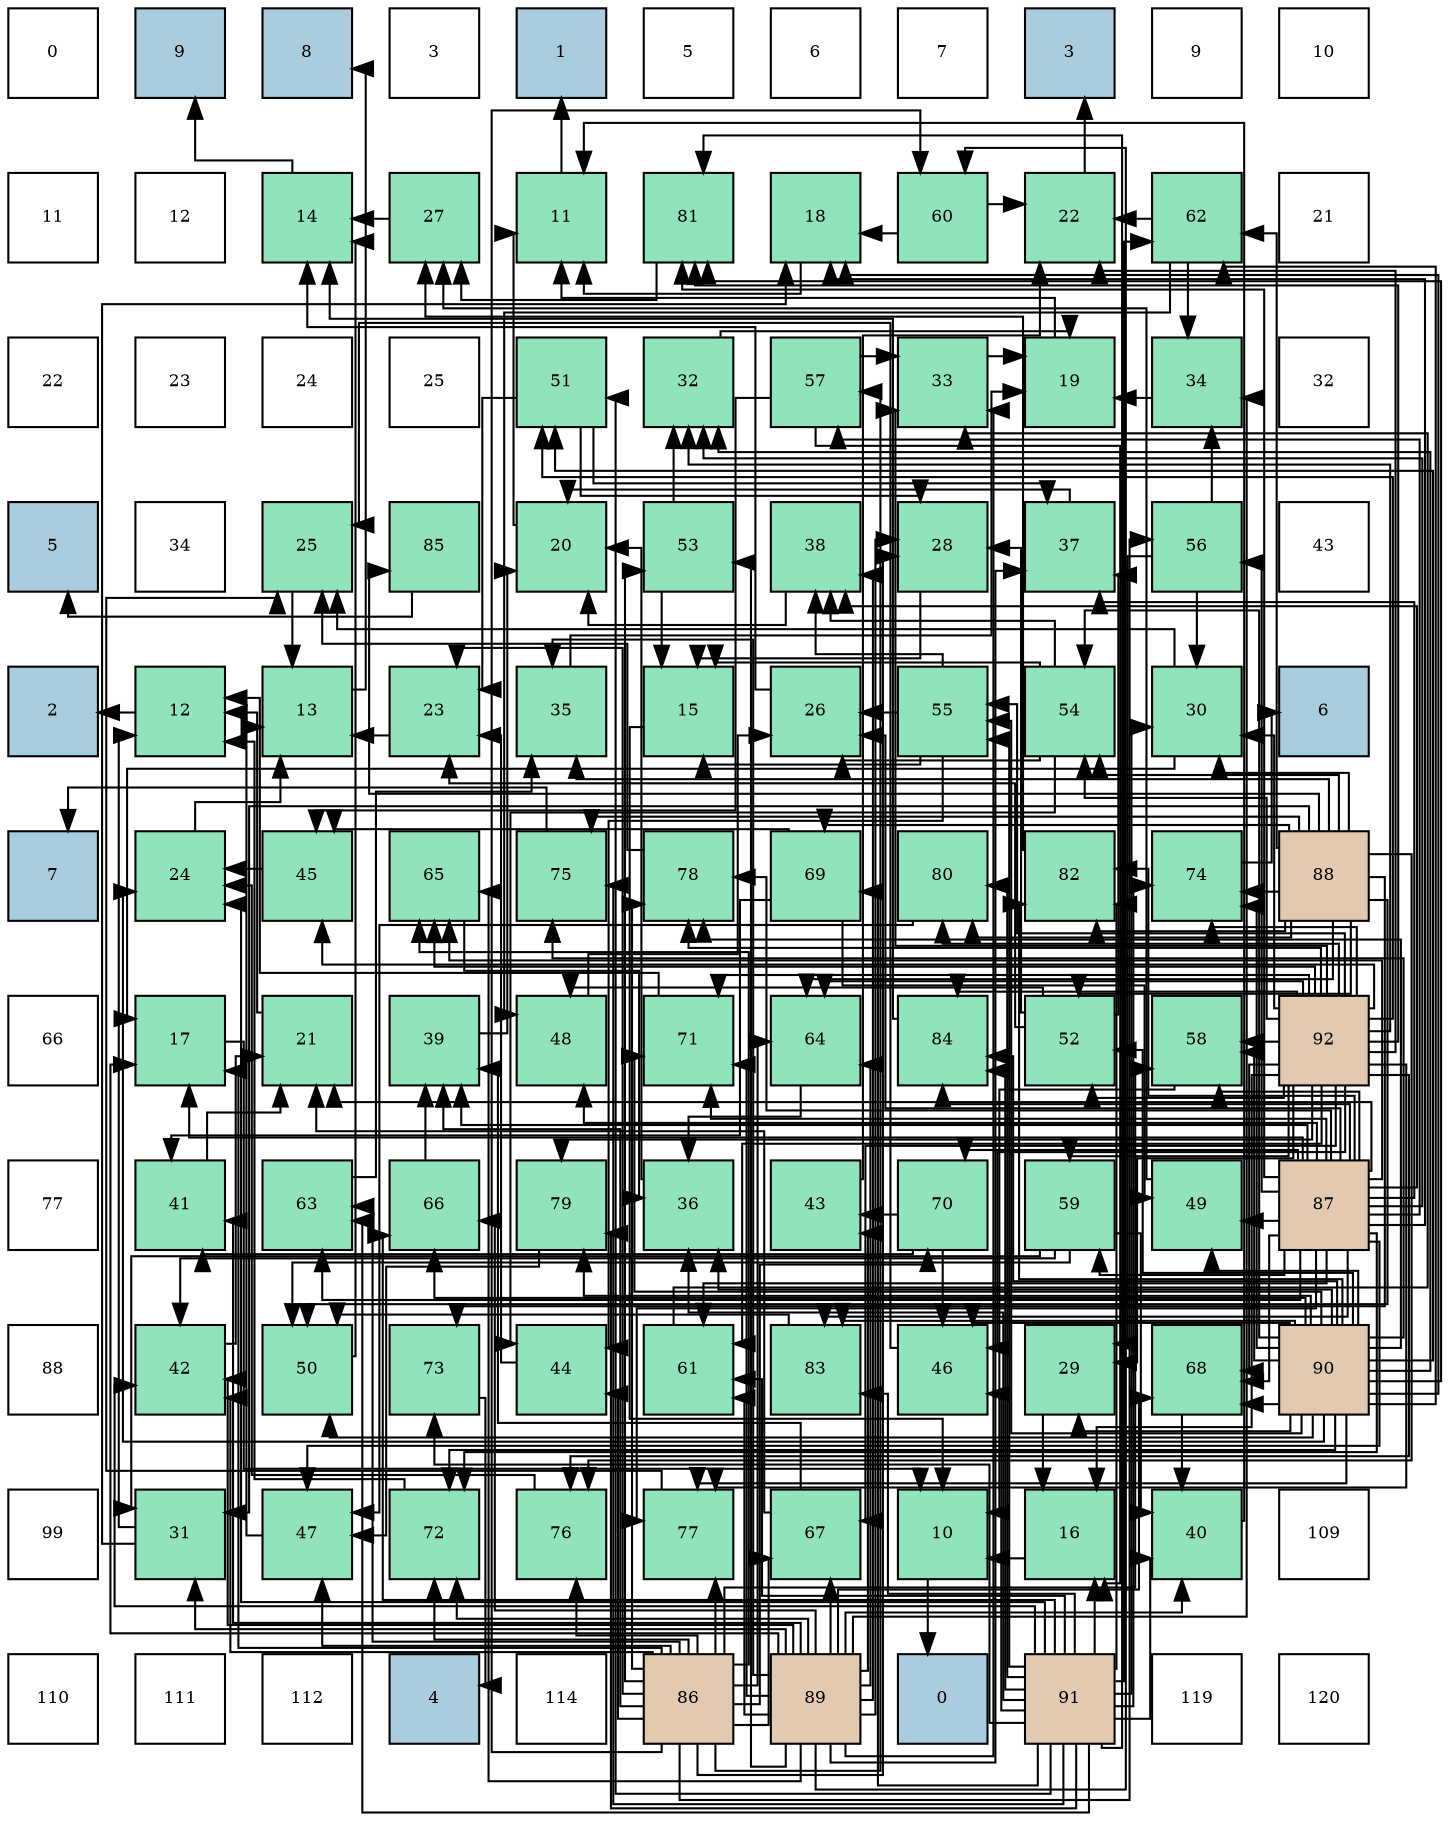 digraph layout{
 rankdir=TB;
 splines=ortho;
 node [style=filled shape=square fixedsize=true width=0.6];
0[label="0", fontsize=8, fillcolor="#ffffff"];
1[label="9", fontsize=8, fillcolor="#a9ccde"];
2[label="8", fontsize=8, fillcolor="#a9ccde"];
3[label="3", fontsize=8, fillcolor="#ffffff"];
4[label="1", fontsize=8, fillcolor="#a9ccde"];
5[label="5", fontsize=8, fillcolor="#ffffff"];
6[label="6", fontsize=8, fillcolor="#ffffff"];
7[label="7", fontsize=8, fillcolor="#ffffff"];
8[label="3", fontsize=8, fillcolor="#a9ccde"];
9[label="9", fontsize=8, fillcolor="#ffffff"];
10[label="10", fontsize=8, fillcolor="#ffffff"];
11[label="11", fontsize=8, fillcolor="#ffffff"];
12[label="12", fontsize=8, fillcolor="#ffffff"];
13[label="14", fontsize=8, fillcolor="#91e3bb"];
14[label="27", fontsize=8, fillcolor="#91e3bb"];
15[label="11", fontsize=8, fillcolor="#91e3bb"];
16[label="81", fontsize=8, fillcolor="#91e3bb"];
17[label="18", fontsize=8, fillcolor="#91e3bb"];
18[label="60", fontsize=8, fillcolor="#91e3bb"];
19[label="22", fontsize=8, fillcolor="#91e3bb"];
20[label="62", fontsize=8, fillcolor="#91e3bb"];
21[label="21", fontsize=8, fillcolor="#ffffff"];
22[label="22", fontsize=8, fillcolor="#ffffff"];
23[label="23", fontsize=8, fillcolor="#ffffff"];
24[label="24", fontsize=8, fillcolor="#ffffff"];
25[label="25", fontsize=8, fillcolor="#ffffff"];
26[label="51", fontsize=8, fillcolor="#91e3bb"];
27[label="32", fontsize=8, fillcolor="#91e3bb"];
28[label="57", fontsize=8, fillcolor="#91e3bb"];
29[label="33", fontsize=8, fillcolor="#91e3bb"];
30[label="19", fontsize=8, fillcolor="#91e3bb"];
31[label="34", fontsize=8, fillcolor="#91e3bb"];
32[label="32", fontsize=8, fillcolor="#ffffff"];
33[label="5", fontsize=8, fillcolor="#a9ccde"];
34[label="34", fontsize=8, fillcolor="#ffffff"];
35[label="25", fontsize=8, fillcolor="#91e3bb"];
36[label="85", fontsize=8, fillcolor="#91e3bb"];
37[label="20", fontsize=8, fillcolor="#91e3bb"];
38[label="53", fontsize=8, fillcolor="#91e3bb"];
39[label="38", fontsize=8, fillcolor="#91e3bb"];
40[label="28", fontsize=8, fillcolor="#91e3bb"];
41[label="37", fontsize=8, fillcolor="#91e3bb"];
42[label="56", fontsize=8, fillcolor="#91e3bb"];
43[label="43", fontsize=8, fillcolor="#ffffff"];
44[label="2", fontsize=8, fillcolor="#a9ccde"];
45[label="12", fontsize=8, fillcolor="#91e3bb"];
46[label="13", fontsize=8, fillcolor="#91e3bb"];
47[label="23", fontsize=8, fillcolor="#91e3bb"];
48[label="35", fontsize=8, fillcolor="#91e3bb"];
49[label="15", fontsize=8, fillcolor="#91e3bb"];
50[label="26", fontsize=8, fillcolor="#91e3bb"];
51[label="55", fontsize=8, fillcolor="#91e3bb"];
52[label="54", fontsize=8, fillcolor="#91e3bb"];
53[label="30", fontsize=8, fillcolor="#91e3bb"];
54[label="6", fontsize=8, fillcolor="#a9ccde"];
55[label="7", fontsize=8, fillcolor="#a9ccde"];
56[label="24", fontsize=8, fillcolor="#91e3bb"];
57[label="45", fontsize=8, fillcolor="#91e3bb"];
58[label="65", fontsize=8, fillcolor="#91e3bb"];
59[label="75", fontsize=8, fillcolor="#91e3bb"];
60[label="78", fontsize=8, fillcolor="#91e3bb"];
61[label="69", fontsize=8, fillcolor="#91e3bb"];
62[label="80", fontsize=8, fillcolor="#91e3bb"];
63[label="82", fontsize=8, fillcolor="#91e3bb"];
64[label="74", fontsize=8, fillcolor="#91e3bb"];
65[label="88", fontsize=8, fillcolor="#e3c9af"];
66[label="66", fontsize=8, fillcolor="#ffffff"];
67[label="17", fontsize=8, fillcolor="#91e3bb"];
68[label="21", fontsize=8, fillcolor="#91e3bb"];
69[label="39", fontsize=8, fillcolor="#91e3bb"];
70[label="48", fontsize=8, fillcolor="#91e3bb"];
71[label="71", fontsize=8, fillcolor="#91e3bb"];
72[label="64", fontsize=8, fillcolor="#91e3bb"];
73[label="84", fontsize=8, fillcolor="#91e3bb"];
74[label="52", fontsize=8, fillcolor="#91e3bb"];
75[label="58", fontsize=8, fillcolor="#91e3bb"];
76[label="92", fontsize=8, fillcolor="#e3c9af"];
77[label="77", fontsize=8, fillcolor="#ffffff"];
78[label="41", fontsize=8, fillcolor="#91e3bb"];
79[label="63", fontsize=8, fillcolor="#91e3bb"];
80[label="66", fontsize=8, fillcolor="#91e3bb"];
81[label="79", fontsize=8, fillcolor="#91e3bb"];
82[label="36", fontsize=8, fillcolor="#91e3bb"];
83[label="43", fontsize=8, fillcolor="#91e3bb"];
84[label="70", fontsize=8, fillcolor="#91e3bb"];
85[label="59", fontsize=8, fillcolor="#91e3bb"];
86[label="49", fontsize=8, fillcolor="#91e3bb"];
87[label="87", fontsize=8, fillcolor="#e3c9af"];
88[label="88", fontsize=8, fillcolor="#ffffff"];
89[label="42", fontsize=8, fillcolor="#91e3bb"];
90[label="50", fontsize=8, fillcolor="#91e3bb"];
91[label="73", fontsize=8, fillcolor="#91e3bb"];
92[label="44", fontsize=8, fillcolor="#91e3bb"];
93[label="61", fontsize=8, fillcolor="#91e3bb"];
94[label="83", fontsize=8, fillcolor="#91e3bb"];
95[label="46", fontsize=8, fillcolor="#91e3bb"];
96[label="29", fontsize=8, fillcolor="#91e3bb"];
97[label="68", fontsize=8, fillcolor="#91e3bb"];
98[label="90", fontsize=8, fillcolor="#e3c9af"];
99[label="99", fontsize=8, fillcolor="#ffffff"];
100[label="31", fontsize=8, fillcolor="#91e3bb"];
101[label="47", fontsize=8, fillcolor="#91e3bb"];
102[label="72", fontsize=8, fillcolor="#91e3bb"];
103[label="76", fontsize=8, fillcolor="#91e3bb"];
104[label="77", fontsize=8, fillcolor="#91e3bb"];
105[label="67", fontsize=8, fillcolor="#91e3bb"];
106[label="10", fontsize=8, fillcolor="#91e3bb"];
107[label="16", fontsize=8, fillcolor="#91e3bb"];
108[label="40", fontsize=8, fillcolor="#91e3bb"];
109[label="109", fontsize=8, fillcolor="#ffffff"];
110[label="110", fontsize=8, fillcolor="#ffffff"];
111[label="111", fontsize=8, fillcolor="#ffffff"];
112[label="112", fontsize=8, fillcolor="#ffffff"];
113[label="4", fontsize=8, fillcolor="#a9ccde"];
114[label="114", fontsize=8, fillcolor="#ffffff"];
115[label="86", fontsize=8, fillcolor="#e3c9af"];
116[label="89", fontsize=8, fillcolor="#e3c9af"];
117[label="0", fontsize=8, fillcolor="#a9ccde"];
118[label="91", fontsize=8, fillcolor="#e3c9af"];
119[label="119", fontsize=8, fillcolor="#ffffff"];
120[label="120", fontsize=8, fillcolor="#ffffff"];
edge [constraint=false, style=vis];106 -> 117;
15 -> 4;
45 -> 44;
46 -> 2;
13 -> 1;
49 -> 106;
107 -> 106;
67 -> 106;
17 -> 15;
30 -> 15;
37 -> 15;
68 -> 45;
19 -> 8;
47 -> 46;
56 -> 46;
35 -> 46;
50 -> 13;
14 -> 13;
40 -> 49;
96 -> 107;
53 -> 67;
53 -> 35;
100 -> 45;
100 -> 17;
27 -> 30;
29 -> 30;
31 -> 30;
48 -> 30;
82 -> 37;
41 -> 37;
39 -> 37;
69 -> 37;
108 -> 15;
78 -> 68;
89 -> 68;
83 -> 19;
92 -> 47;
57 -> 56;
95 -> 35;
101 -> 46;
70 -> 50;
86 -> 14;
90 -> 13;
26 -> 47;
26 -> 40;
26 -> 41;
74 -> 47;
74 -> 40;
74 -> 41;
74 -> 70;
38 -> 49;
38 -> 27;
52 -> 49;
52 -> 50;
52 -> 39;
52 -> 92;
51 -> 49;
51 -> 50;
51 -> 39;
51 -> 92;
42 -> 96;
42 -> 53;
42 -> 31;
28 -> 107;
28 -> 29;
28 -> 57;
75 -> 106;
85 -> 100;
85 -> 108;
85 -> 89;
85 -> 90;
18 -> 17;
18 -> 19;
93 -> 29;
20 -> 19;
20 -> 31;
20 -> 70;
79 -> 48;
72 -> 82;
58 -> 82;
80 -> 69;
105 -> 68;
105 -> 69;
97 -> 108;
61 -> 78;
61 -> 57;
61 -> 86;
84 -> 78;
84 -> 83;
84 -> 95;
71 -> 45;
102 -> 45;
91 -> 113;
64 -> 54;
59 -> 55;
103 -> 56;
104 -> 35;
60 -> 35;
81 -> 101;
62 -> 101;
16 -> 14;
63 -> 14;
94 -> 90;
73 -> 13;
36 -> 33;
115 -> 67;
115 -> 47;
115 -> 40;
115 -> 69;
115 -> 89;
115 -> 92;
115 -> 101;
115 -> 38;
115 -> 42;
115 -> 28;
115 -> 75;
115 -> 18;
115 -> 79;
115 -> 72;
115 -> 58;
115 -> 105;
115 -> 84;
115 -> 102;
115 -> 103;
115 -> 104;
115 -> 60;
87 -> 67;
87 -> 17;
87 -> 68;
87 -> 50;
87 -> 27;
87 -> 41;
87 -> 39;
87 -> 69;
87 -> 101;
87 -> 70;
87 -> 86;
87 -> 42;
87 -> 28;
87 -> 75;
87 -> 85;
87 -> 93;
87 -> 79;
87 -> 58;
87 -> 97;
87 -> 84;
87 -> 71;
87 -> 102;
87 -> 104;
87 -> 60;
87 -> 16;
87 -> 63;
87 -> 94;
87 -> 73;
65 -> 53;
65 -> 100;
65 -> 48;
65 -> 90;
65 -> 74;
65 -> 52;
65 -> 20;
65 -> 72;
65 -> 61;
65 -> 91;
65 -> 64;
65 -> 59;
65 -> 103;
65 -> 62;
65 -> 63;
65 -> 36;
116 -> 67;
116 -> 40;
116 -> 100;
116 -> 29;
116 -> 31;
116 -> 48;
116 -> 41;
116 -> 39;
116 -> 108;
116 -> 78;
116 -> 89;
116 -> 83;
116 -> 38;
116 -> 18;
116 -> 93;
116 -> 72;
116 -> 58;
116 -> 80;
116 -> 105;
116 -> 97;
116 -> 71;
116 -> 102;
98 -> 17;
98 -> 56;
98 -> 96;
98 -> 27;
98 -> 82;
98 -> 95;
98 -> 86;
98 -> 90;
98 -> 26;
98 -> 74;
98 -> 52;
98 -> 51;
98 -> 75;
98 -> 20;
98 -> 80;
98 -> 97;
98 -> 71;
98 -> 102;
98 -> 64;
98 -> 59;
98 -> 104;
98 -> 60;
98 -> 81;
98 -> 16;
98 -> 63;
98 -> 94;
98 -> 73;
118 -> 107;
118 -> 56;
118 -> 53;
118 -> 82;
118 -> 108;
118 -> 89;
118 -> 95;
118 -> 26;
118 -> 51;
118 -> 93;
118 -> 20;
118 -> 79;
118 -> 80;
118 -> 61;
118 -> 91;
118 -> 64;
118 -> 59;
118 -> 81;
118 -> 62;
118 -> 16;
118 -> 63;
118 -> 94;
118 -> 73;
76 -> 107;
76 -> 19;
76 -> 96;
76 -> 53;
76 -> 27;
76 -> 29;
76 -> 57;
76 -> 95;
76 -> 26;
76 -> 74;
76 -> 52;
76 -> 51;
76 -> 75;
76 -> 85;
76 -> 93;
76 -> 72;
76 -> 58;
76 -> 105;
76 -> 97;
76 -> 71;
76 -> 64;
76 -> 103;
76 -> 104;
76 -> 60;
76 -> 81;
76 -> 62;
76 -> 16;
76 -> 73;
edge [constraint=true, style=invis];
0 -> 11 -> 22 -> 33 -> 44 -> 55 -> 66 -> 77 -> 88 -> 99 -> 110;
1 -> 12 -> 23 -> 34 -> 45 -> 56 -> 67 -> 78 -> 89 -> 100 -> 111;
2 -> 13 -> 24 -> 35 -> 46 -> 57 -> 68 -> 79 -> 90 -> 101 -> 112;
3 -> 14 -> 25 -> 36 -> 47 -> 58 -> 69 -> 80 -> 91 -> 102 -> 113;
4 -> 15 -> 26 -> 37 -> 48 -> 59 -> 70 -> 81 -> 92 -> 103 -> 114;
5 -> 16 -> 27 -> 38 -> 49 -> 60 -> 71 -> 82 -> 93 -> 104 -> 115;
6 -> 17 -> 28 -> 39 -> 50 -> 61 -> 72 -> 83 -> 94 -> 105 -> 116;
7 -> 18 -> 29 -> 40 -> 51 -> 62 -> 73 -> 84 -> 95 -> 106 -> 117;
8 -> 19 -> 30 -> 41 -> 52 -> 63 -> 74 -> 85 -> 96 -> 107 -> 118;
9 -> 20 -> 31 -> 42 -> 53 -> 64 -> 75 -> 86 -> 97 -> 108 -> 119;
10 -> 21 -> 32 -> 43 -> 54 -> 65 -> 76 -> 87 -> 98 -> 109 -> 120;
rank = same {0 -> 1 -> 2 -> 3 -> 4 -> 5 -> 6 -> 7 -> 8 -> 9 -> 10};
rank = same {11 -> 12 -> 13 -> 14 -> 15 -> 16 -> 17 -> 18 -> 19 -> 20 -> 21};
rank = same {22 -> 23 -> 24 -> 25 -> 26 -> 27 -> 28 -> 29 -> 30 -> 31 -> 32};
rank = same {33 -> 34 -> 35 -> 36 -> 37 -> 38 -> 39 -> 40 -> 41 -> 42 -> 43};
rank = same {44 -> 45 -> 46 -> 47 -> 48 -> 49 -> 50 -> 51 -> 52 -> 53 -> 54};
rank = same {55 -> 56 -> 57 -> 58 -> 59 -> 60 -> 61 -> 62 -> 63 -> 64 -> 65};
rank = same {66 -> 67 -> 68 -> 69 -> 70 -> 71 -> 72 -> 73 -> 74 -> 75 -> 76};
rank = same {77 -> 78 -> 79 -> 80 -> 81 -> 82 -> 83 -> 84 -> 85 -> 86 -> 87};
rank = same {88 -> 89 -> 90 -> 91 -> 92 -> 93 -> 94 -> 95 -> 96 -> 97 -> 98};
rank = same {99 -> 100 -> 101 -> 102 -> 103 -> 104 -> 105 -> 106 -> 107 -> 108 -> 109};
rank = same {110 -> 111 -> 112 -> 113 -> 114 -> 115 -> 116 -> 117 -> 118 -> 119 -> 120};
}